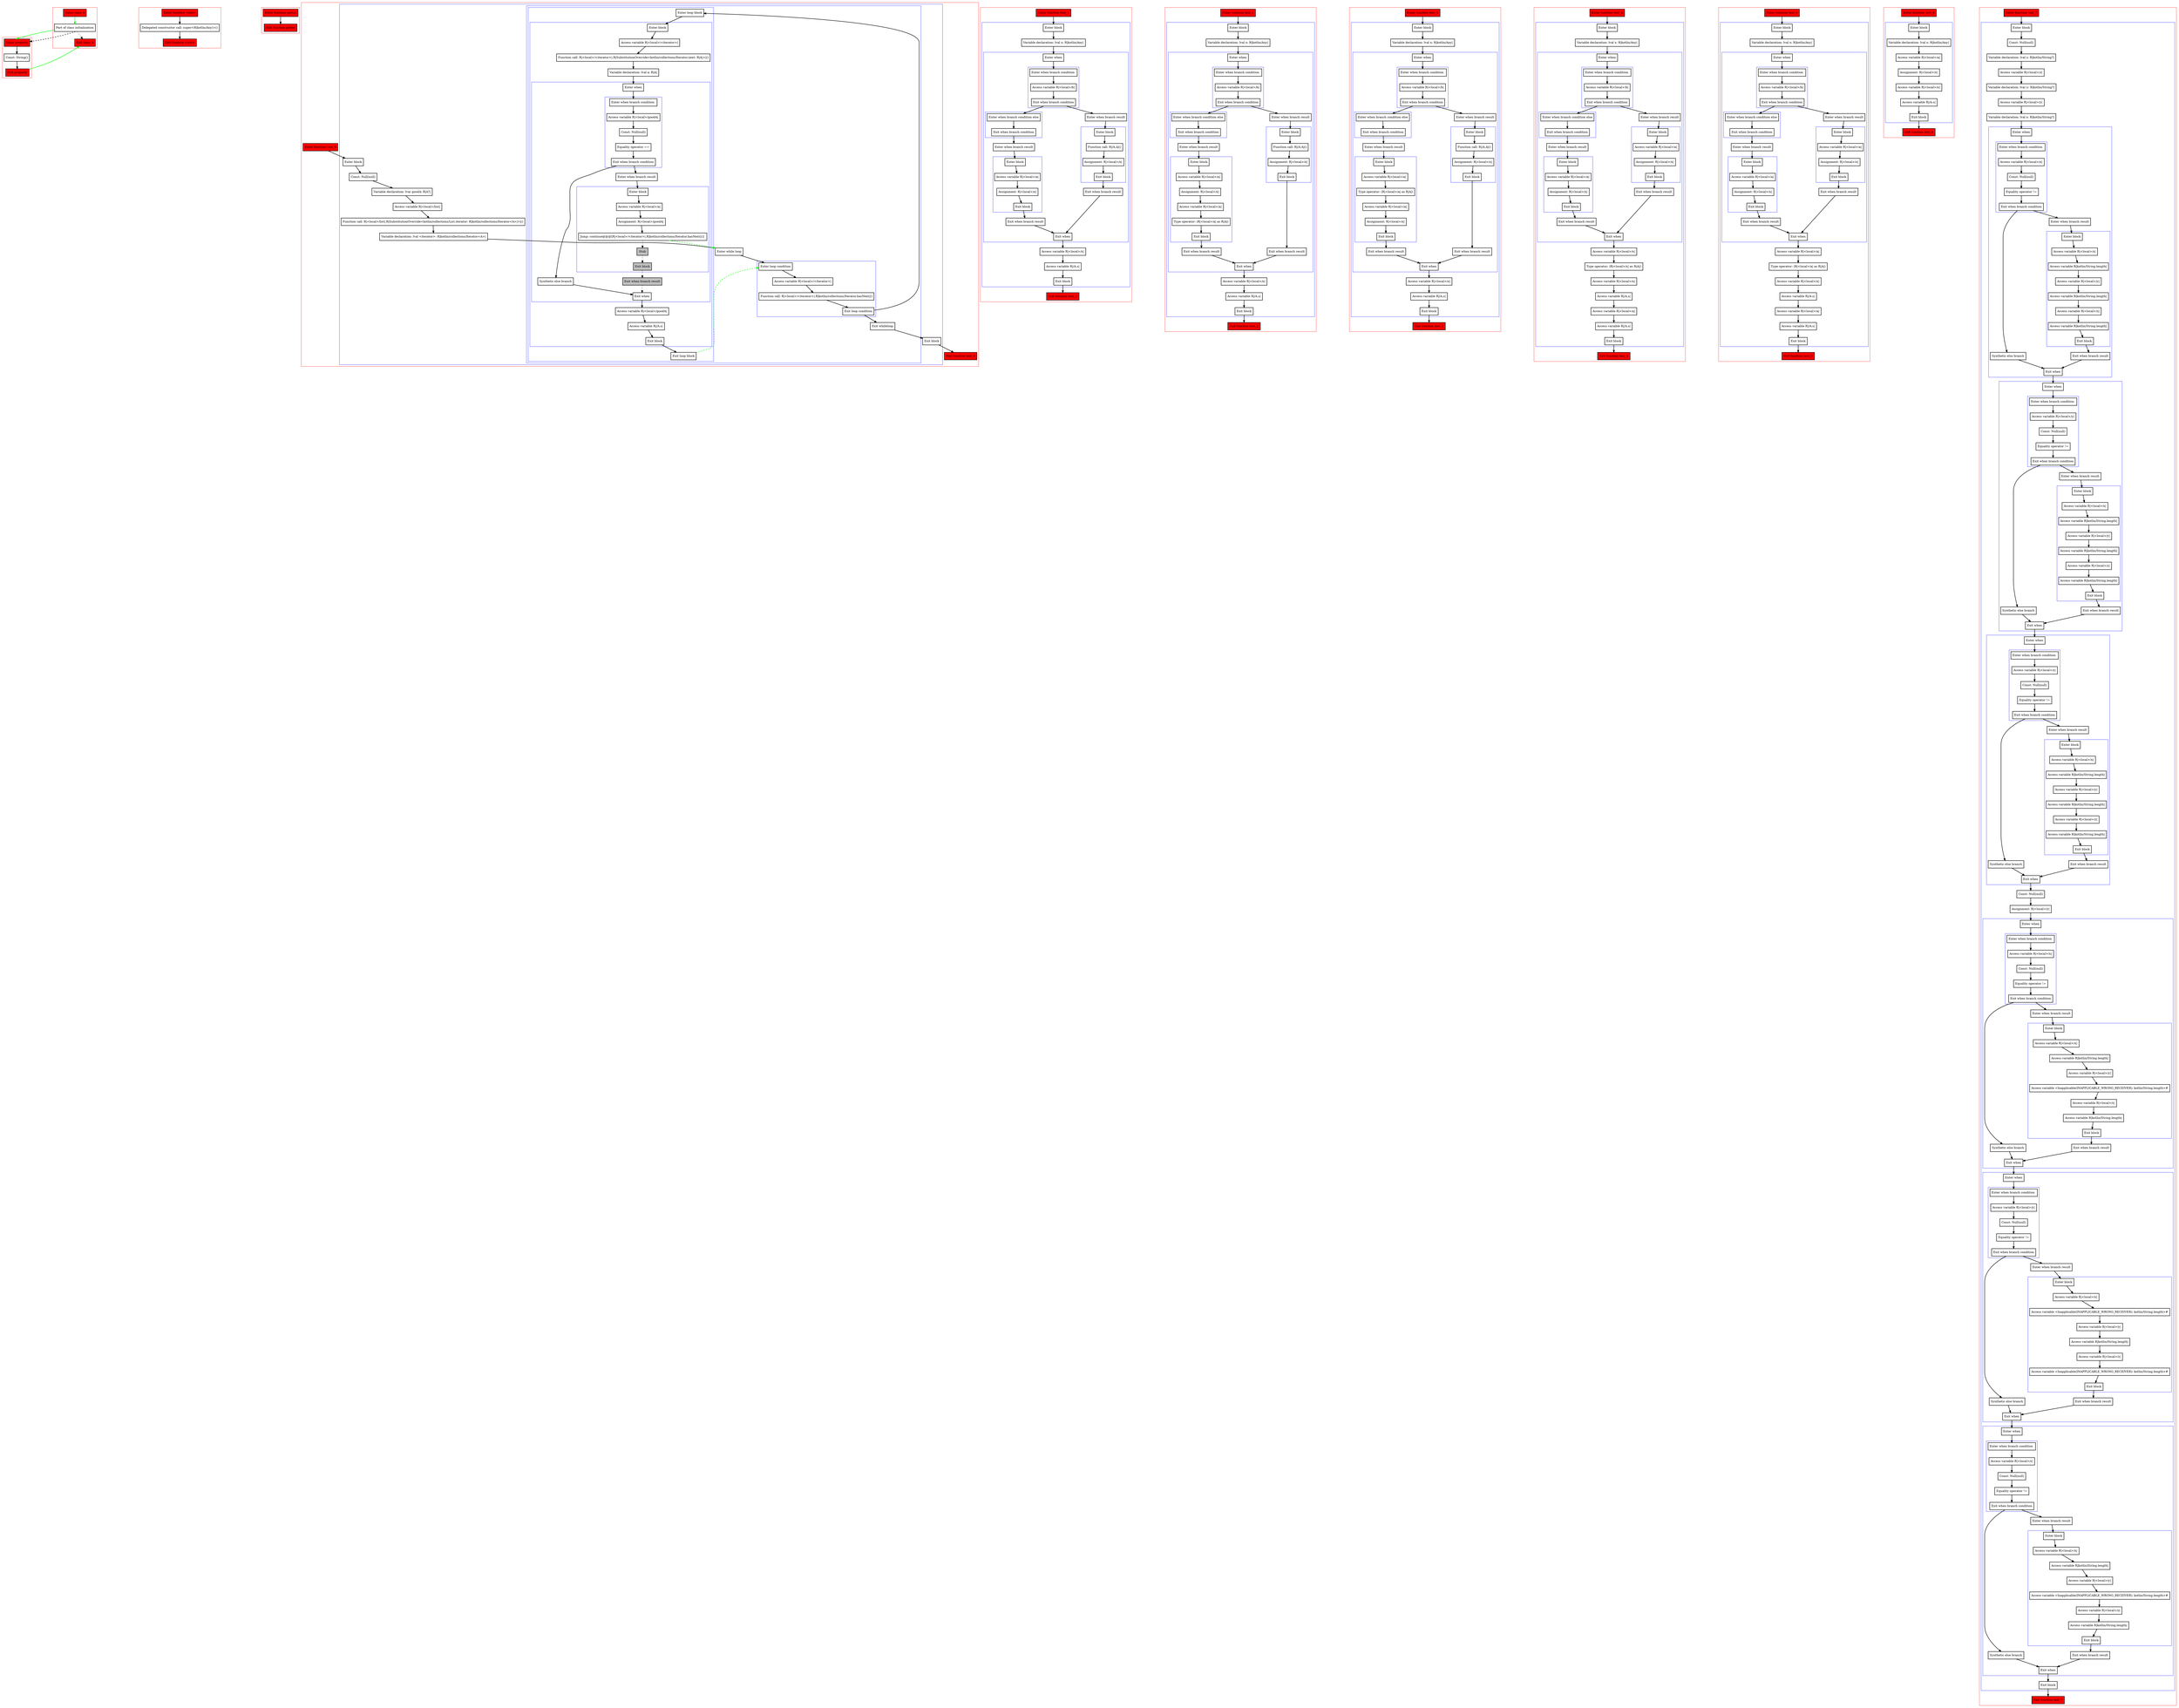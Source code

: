 digraph boundSmartcastsInBranches_kt {
    graph [nodesep=3]
    node [shape=box penwidth=2]
    edge [penwidth=2]

    subgraph cluster_0 {
        color=red
        0 [label="Enter class A" style="filled" fillcolor=red];
        1 [label="Part of class initialization"];
        2 [label="Exit class A" style="filled" fillcolor=red];
    }
    0 -> {1} [color=green];
    1 -> {2} [style=dotted];
    1 -> {8} [color=green];
    1 -> {8} [style=dashed];

    subgraph cluster_1 {
        color=red
        3 [label="Enter function <init>" style="filled" fillcolor=red];
        4 [label="Delegated constructor call: super<R|kotlin/Any|>()"];
        5 [label="Exit function <init>" style="filled" fillcolor=red];
    }
    3 -> {4};
    4 -> {5};

    subgraph cluster_2 {
        color=red
        6 [label="Enter function getter" style="filled" fillcolor=red];
        7 [label="Exit function getter" style="filled" fillcolor=red];
    }
    6 -> {7};

    subgraph cluster_3 {
        color=red
        8 [label="Enter property" style="filled" fillcolor=red];
        9 [label="Const: String()"];
        10 [label="Exit property" style="filled" fillcolor=red];
    }
    8 -> {9};
    9 -> {10};
    10 -> {2} [color=green];

    subgraph cluster_4 {
        color=red
        11 [label="Enter function test_0" style="filled" fillcolor=red];
        subgraph cluster_5 {
            color=blue
            12 [label="Enter block"];
            13 [label="Const: Null(null)"];
            14 [label="Variable declaration: lvar goodA: R|A?|"];
            15 [label="Access variable R|<local>/list|"];
            16 [label="Function call: R|<local>/list|.R|SubstitutionOverride<kotlin/collections/List.iterator: R|kotlin/collections/Iterator<A>|>|()"];
            17 [label="Variable declaration: lval <iterator>: R|kotlin/collections/Iterator<A>|"];
            subgraph cluster_6 {
                color=blue
                18 [label="Enter while loop"];
                subgraph cluster_7 {
                    color=blue
                    19 [label="Enter loop condition"];
                    20 [label="Access variable R|<local>/<iterator>|"];
                    21 [label="Function call: R|<local>/<iterator>|.R|kotlin/collections/Iterator.hasNext|()"];
                    22 [label="Exit loop condition"];
                }
                subgraph cluster_8 {
                    color=blue
                    23 [label="Enter loop block"];
                    subgraph cluster_9 {
                        color=blue
                        24 [label="Enter block"];
                        25 [label="Access variable R|<local>/<iterator>|"];
                        26 [label="Function call: R|<local>/<iterator>|.R|SubstitutionOverride<kotlin/collections/Iterator.next: R|A|>|()"];
                        27 [label="Variable declaration: lval a: R|A|"];
                        subgraph cluster_10 {
                            color=blue
                            28 [label="Enter when"];
                            subgraph cluster_11 {
                                color=blue
                                29 [label="Enter when branch condition "];
                                30 [label="Access variable R|<local>/goodA|"];
                                31 [label="Const: Null(null)"];
                                32 [label="Equality operator =="];
                                33 [label="Exit when branch condition"];
                            }
                            34 [label="Synthetic else branch"];
                            35 [label="Enter when branch result"];
                            subgraph cluster_12 {
                                color=blue
                                36 [label="Enter block"];
                                37 [label="Access variable R|<local>/a|"];
                                38 [label="Assignment: R|<local>/goodA|"];
                                39 [label="Jump: continue@@@[R|<local>/<iterator>|.R|kotlin/collections/Iterator.hasNext|()] "];
                                40 [label="Stub" style="filled" fillcolor=gray];
                                41 [label="Exit block" style="filled" fillcolor=gray];
                            }
                            42 [label="Exit when branch result" style="filled" fillcolor=gray];
                            43 [label="Exit when"];
                        }
                        44 [label="Access variable R|<local>/goodA|"];
                        45 [label="Access variable R|/A.s|"];
                        46 [label="Exit block"];
                    }
                    47 [label="Exit loop block"];
                }
                48 [label="Exit whileloop"];
            }
            49 [label="Exit block"];
        }
        50 [label="Exit function test_0" style="filled" fillcolor=red];
    }
    11 -> {12};
    12 -> {13};
    13 -> {14};
    14 -> {15};
    15 -> {16};
    16 -> {17};
    17 -> {18};
    18 -> {19};
    19 -> {20};
    20 -> {21};
    21 -> {22};
    22 -> {48 23};
    23 -> {24};
    24 -> {25};
    25 -> {26};
    26 -> {27};
    27 -> {28};
    28 -> {29};
    29 -> {30};
    30 -> {31};
    31 -> {32};
    32 -> {33};
    33 -> {35 34};
    34 -> {43};
    35 -> {36};
    36 -> {37};
    37 -> {38};
    38 -> {39};
    39 -> {40} [style=dotted];
    39 -> {18} [color=green style=dashed];
    40 -> {41} [style=dotted];
    41 -> {42} [style=dotted];
    42 -> {43} [style=dotted];
    43 -> {44};
    44 -> {45};
    45 -> {46};
    46 -> {47};
    47 -> {19} [color=green style=dashed];
    48 -> {49};
    49 -> {50};

    subgraph cluster_13 {
        color=red
        51 [label="Enter function test_1" style="filled" fillcolor=red];
        subgraph cluster_14 {
            color=blue
            52 [label="Enter block"];
            53 [label="Variable declaration: lval x: R|kotlin/Any|"];
            subgraph cluster_15 {
                color=blue
                54 [label="Enter when"];
                subgraph cluster_16 {
                    color=blue
                    55 [label="Enter when branch condition "];
                    56 [label="Access variable R|<local>/b|"];
                    57 [label="Exit when branch condition"];
                }
                subgraph cluster_17 {
                    color=blue
                    58 [label="Enter when branch condition else"];
                    59 [label="Exit when branch condition"];
                }
                60 [label="Enter when branch result"];
                subgraph cluster_18 {
                    color=blue
                    61 [label="Enter block"];
                    62 [label="Access variable R|<local>/a|"];
                    63 [label="Assignment: R|<local>/x|"];
                    64 [label="Exit block"];
                }
                65 [label="Exit when branch result"];
                66 [label="Enter when branch result"];
                subgraph cluster_19 {
                    color=blue
                    67 [label="Enter block"];
                    68 [label="Function call: R|/A.A|()"];
                    69 [label="Assignment: R|<local>/x|"];
                    70 [label="Exit block"];
                }
                71 [label="Exit when branch result"];
                72 [label="Exit when"];
            }
            73 [label="Access variable R|<local>/x|"];
            74 [label="Access variable R|/A.s|"];
            75 [label="Exit block"];
        }
        76 [label="Exit function test_1" style="filled" fillcolor=red];
    }
    51 -> {52};
    52 -> {53};
    53 -> {54};
    54 -> {55};
    55 -> {56};
    56 -> {57};
    57 -> {66 58};
    58 -> {59};
    59 -> {60};
    60 -> {61};
    61 -> {62};
    62 -> {63};
    63 -> {64};
    64 -> {65};
    65 -> {72};
    66 -> {67};
    67 -> {68};
    68 -> {69};
    69 -> {70};
    70 -> {71};
    71 -> {72};
    72 -> {73};
    73 -> {74};
    74 -> {75};
    75 -> {76};

    subgraph cluster_20 {
        color=red
        77 [label="Enter function test_2" style="filled" fillcolor=red];
        subgraph cluster_21 {
            color=blue
            78 [label="Enter block"];
            79 [label="Variable declaration: lval x: R|kotlin/Any|"];
            subgraph cluster_22 {
                color=blue
                80 [label="Enter when"];
                subgraph cluster_23 {
                    color=blue
                    81 [label="Enter when branch condition "];
                    82 [label="Access variable R|<local>/b|"];
                    83 [label="Exit when branch condition"];
                }
                subgraph cluster_24 {
                    color=blue
                    84 [label="Enter when branch condition else"];
                    85 [label="Exit when branch condition"];
                }
                86 [label="Enter when branch result"];
                subgraph cluster_25 {
                    color=blue
                    87 [label="Enter block"];
                    88 [label="Access variable R|<local>/a|"];
                    89 [label="Assignment: R|<local>/x|"];
                    90 [label="Access variable R|<local>/a|"];
                    91 [label="Type operator: (R|<local>/a| as R|A|)"];
                    92 [label="Exit block"];
                }
                93 [label="Exit when branch result"];
                94 [label="Enter when branch result"];
                subgraph cluster_26 {
                    color=blue
                    95 [label="Enter block"];
                    96 [label="Function call: R|/A.A|()"];
                    97 [label="Assignment: R|<local>/x|"];
                    98 [label="Exit block"];
                }
                99 [label="Exit when branch result"];
                100 [label="Exit when"];
            }
            101 [label="Access variable R|<local>/x|"];
            102 [label="Access variable R|/A.s|"];
            103 [label="Exit block"];
        }
        104 [label="Exit function test_2" style="filled" fillcolor=red];
    }
    77 -> {78};
    78 -> {79};
    79 -> {80};
    80 -> {81};
    81 -> {82};
    82 -> {83};
    83 -> {94 84};
    84 -> {85};
    85 -> {86};
    86 -> {87};
    87 -> {88};
    88 -> {89};
    89 -> {90};
    90 -> {91};
    91 -> {92};
    92 -> {93};
    93 -> {100};
    94 -> {95};
    95 -> {96};
    96 -> {97};
    97 -> {98};
    98 -> {99};
    99 -> {100};
    100 -> {101};
    101 -> {102};
    102 -> {103};
    103 -> {104};

    subgraph cluster_27 {
        color=red
        105 [label="Enter function test_3" style="filled" fillcolor=red];
        subgraph cluster_28 {
            color=blue
            106 [label="Enter block"];
            107 [label="Variable declaration: lval x: R|kotlin/Any|"];
            subgraph cluster_29 {
                color=blue
                108 [label="Enter when"];
                subgraph cluster_30 {
                    color=blue
                    109 [label="Enter when branch condition "];
                    110 [label="Access variable R|<local>/b|"];
                    111 [label="Exit when branch condition"];
                }
                subgraph cluster_31 {
                    color=blue
                    112 [label="Enter when branch condition else"];
                    113 [label="Exit when branch condition"];
                }
                114 [label="Enter when branch result"];
                subgraph cluster_32 {
                    color=blue
                    115 [label="Enter block"];
                    116 [label="Access variable R|<local>/a|"];
                    117 [label="Type operator: (R|<local>/a| as R|A|)"];
                    118 [label="Access variable R|<local>/a|"];
                    119 [label="Assignment: R|<local>/x|"];
                    120 [label="Exit block"];
                }
                121 [label="Exit when branch result"];
                122 [label="Enter when branch result"];
                subgraph cluster_33 {
                    color=blue
                    123 [label="Enter block"];
                    124 [label="Function call: R|/A.A|()"];
                    125 [label="Assignment: R|<local>/x|"];
                    126 [label="Exit block"];
                }
                127 [label="Exit when branch result"];
                128 [label="Exit when"];
            }
            129 [label="Access variable R|<local>/x|"];
            130 [label="Access variable R|/A.s|"];
            131 [label="Exit block"];
        }
        132 [label="Exit function test_3" style="filled" fillcolor=red];
    }
    105 -> {106};
    106 -> {107};
    107 -> {108};
    108 -> {109};
    109 -> {110};
    110 -> {111};
    111 -> {122 112};
    112 -> {113};
    113 -> {114};
    114 -> {115};
    115 -> {116};
    116 -> {117};
    117 -> {118};
    118 -> {119};
    119 -> {120};
    120 -> {121};
    121 -> {128};
    122 -> {123};
    123 -> {124};
    124 -> {125};
    125 -> {126};
    126 -> {127};
    127 -> {128};
    128 -> {129};
    129 -> {130};
    130 -> {131};
    131 -> {132};

    subgraph cluster_34 {
        color=red
        133 [label="Enter function test_4" style="filled" fillcolor=red];
        subgraph cluster_35 {
            color=blue
            134 [label="Enter block"];
            135 [label="Variable declaration: lval x: R|kotlin/Any|"];
            subgraph cluster_36 {
                color=blue
                136 [label="Enter when"];
                subgraph cluster_37 {
                    color=blue
                    137 [label="Enter when branch condition "];
                    138 [label="Access variable R|<local>/b|"];
                    139 [label="Exit when branch condition"];
                }
                subgraph cluster_38 {
                    color=blue
                    140 [label="Enter when branch condition else"];
                    141 [label="Exit when branch condition"];
                }
                142 [label="Enter when branch result"];
                subgraph cluster_39 {
                    color=blue
                    143 [label="Enter block"];
                    144 [label="Access variable R|<local>/a|"];
                    145 [label="Assignment: R|<local>/x|"];
                    146 [label="Exit block"];
                }
                147 [label="Exit when branch result"];
                148 [label="Enter when branch result"];
                subgraph cluster_40 {
                    color=blue
                    149 [label="Enter block"];
                    150 [label="Access variable R|<local>/a|"];
                    151 [label="Assignment: R|<local>/x|"];
                    152 [label="Exit block"];
                }
                153 [label="Exit when branch result"];
                154 [label="Exit when"];
            }
            155 [label="Access variable R|<local>/x|"];
            156 [label="Type operator: (R|<local>/x| as R|A|)"];
            157 [label="Access variable R|<local>/x|"];
            158 [label="Access variable R|/A.s|"];
            159 [label="Access variable R|<local>/a|"];
            160 [label="Access variable R|/A.s|"];
            161 [label="Exit block"];
        }
        162 [label="Exit function test_4" style="filled" fillcolor=red];
    }
    133 -> {134};
    134 -> {135};
    135 -> {136};
    136 -> {137};
    137 -> {138};
    138 -> {139};
    139 -> {148 140};
    140 -> {141};
    141 -> {142};
    142 -> {143};
    143 -> {144};
    144 -> {145};
    145 -> {146};
    146 -> {147};
    147 -> {154};
    148 -> {149};
    149 -> {150};
    150 -> {151};
    151 -> {152};
    152 -> {153};
    153 -> {154};
    154 -> {155};
    155 -> {156};
    156 -> {157};
    157 -> {158};
    158 -> {159};
    159 -> {160};
    160 -> {161};
    161 -> {162};

    subgraph cluster_41 {
        color=red
        163 [label="Enter function test_5" style="filled" fillcolor=red];
        subgraph cluster_42 {
            color=blue
            164 [label="Enter block"];
            165 [label="Variable declaration: lval x: R|kotlin/Any|"];
            subgraph cluster_43 {
                color=blue
                166 [label="Enter when"];
                subgraph cluster_44 {
                    color=blue
                    167 [label="Enter when branch condition "];
                    168 [label="Access variable R|<local>/b|"];
                    169 [label="Exit when branch condition"];
                }
                subgraph cluster_45 {
                    color=blue
                    170 [label="Enter when branch condition else"];
                    171 [label="Exit when branch condition"];
                }
                172 [label="Enter when branch result"];
                subgraph cluster_46 {
                    color=blue
                    173 [label="Enter block"];
                    174 [label="Access variable R|<local>/a|"];
                    175 [label="Assignment: R|<local>/x|"];
                    176 [label="Exit block"];
                }
                177 [label="Exit when branch result"];
                178 [label="Enter when branch result"];
                subgraph cluster_47 {
                    color=blue
                    179 [label="Enter block"];
                    180 [label="Access variable R|<local>/a|"];
                    181 [label="Assignment: R|<local>/x|"];
                    182 [label="Exit block"];
                }
                183 [label="Exit when branch result"];
                184 [label="Exit when"];
            }
            185 [label="Access variable R|<local>/a|"];
            186 [label="Type operator: (R|<local>/a| as R|A|)"];
            187 [label="Access variable R|<local>/x|"];
            188 [label="Access variable R|/A.s|"];
            189 [label="Access variable R|<local>/a|"];
            190 [label="Access variable R|/A.s|"];
            191 [label="Exit block"];
        }
        192 [label="Exit function test_5" style="filled" fillcolor=red];
    }
    163 -> {164};
    164 -> {165};
    165 -> {166};
    166 -> {167};
    167 -> {168};
    168 -> {169};
    169 -> {178 170};
    170 -> {171};
    171 -> {172};
    172 -> {173};
    173 -> {174};
    174 -> {175};
    175 -> {176};
    176 -> {177};
    177 -> {184};
    178 -> {179};
    179 -> {180};
    180 -> {181};
    181 -> {182};
    182 -> {183};
    183 -> {184};
    184 -> {185};
    185 -> {186};
    186 -> {187};
    187 -> {188};
    188 -> {189};
    189 -> {190};
    190 -> {191};
    191 -> {192};

    subgraph cluster_48 {
        color=red
        193 [label="Enter function test_6" style="filled" fillcolor=red];
        subgraph cluster_49 {
            color=blue
            194 [label="Enter block"];
            195 [label="Variable declaration: lval x: R|kotlin/Any|"];
            196 [label="Access variable R|<local>/a|"];
            197 [label="Assignment: R|<local>/x|"];
            198 [label="Access variable R|<local>/x|"];
            199 [label="Access variable R|/A.s|"];
            200 [label="Exit block"];
        }
        201 [label="Exit function test_6" style="filled" fillcolor=red];
    }
    193 -> {194};
    194 -> {195};
    195 -> {196};
    196 -> {197};
    197 -> {198};
    198 -> {199};
    199 -> {200};
    200 -> {201};

    subgraph cluster_50 {
        color=red
        202 [label="Enter function test_7" style="filled" fillcolor=red];
        subgraph cluster_51 {
            color=blue
            203 [label="Enter block"];
            204 [label="Const: Null(null)"];
            205 [label="Variable declaration: lval z: R|kotlin/String?|"];
            206 [label="Access variable R|<local>/z|"];
            207 [label="Variable declaration: lvar y: R|kotlin/String?|"];
            208 [label="Access variable R|<local>/y|"];
            209 [label="Variable declaration: lval x: R|kotlin/String?|"];
            subgraph cluster_52 {
                color=blue
                210 [label="Enter when"];
                subgraph cluster_53 {
                    color=blue
                    211 [label="Enter when branch condition "];
                    212 [label="Access variable R|<local>/x|"];
                    213 [label="Const: Null(null)"];
                    214 [label="Equality operator !="];
                    215 [label="Exit when branch condition"];
                }
                216 [label="Synthetic else branch"];
                217 [label="Enter when branch result"];
                subgraph cluster_54 {
                    color=blue
                    218 [label="Enter block"];
                    219 [label="Access variable R|<local>/x|"];
                    220 [label="Access variable R|kotlin/String.length|"];
                    221 [label="Access variable R|<local>/y|"];
                    222 [label="Access variable R|kotlin/String.length|"];
                    223 [label="Access variable R|<local>/z|"];
                    224 [label="Access variable R|kotlin/String.length|"];
                    225 [label="Exit block"];
                }
                226 [label="Exit when branch result"];
                227 [label="Exit when"];
            }
            subgraph cluster_55 {
                color=blue
                228 [label="Enter when"];
                subgraph cluster_56 {
                    color=blue
                    229 [label="Enter when branch condition "];
                    230 [label="Access variable R|<local>/y|"];
                    231 [label="Const: Null(null)"];
                    232 [label="Equality operator !="];
                    233 [label="Exit when branch condition"];
                }
                234 [label="Synthetic else branch"];
                235 [label="Enter when branch result"];
                subgraph cluster_57 {
                    color=blue
                    236 [label="Enter block"];
                    237 [label="Access variable R|<local>/x|"];
                    238 [label="Access variable R|kotlin/String.length|"];
                    239 [label="Access variable R|<local>/y|"];
                    240 [label="Access variable R|kotlin/String.length|"];
                    241 [label="Access variable R|<local>/z|"];
                    242 [label="Access variable R|kotlin/String.length|"];
                    243 [label="Exit block"];
                }
                244 [label="Exit when branch result"];
                245 [label="Exit when"];
            }
            subgraph cluster_58 {
                color=blue
                246 [label="Enter when"];
                subgraph cluster_59 {
                    color=blue
                    247 [label="Enter when branch condition "];
                    248 [label="Access variable R|<local>/z|"];
                    249 [label="Const: Null(null)"];
                    250 [label="Equality operator !="];
                    251 [label="Exit when branch condition"];
                }
                252 [label="Synthetic else branch"];
                253 [label="Enter when branch result"];
                subgraph cluster_60 {
                    color=blue
                    254 [label="Enter block"];
                    255 [label="Access variable R|<local>/x|"];
                    256 [label="Access variable R|kotlin/String.length|"];
                    257 [label="Access variable R|<local>/y|"];
                    258 [label="Access variable R|kotlin/String.length|"];
                    259 [label="Access variable R|<local>/z|"];
                    260 [label="Access variable R|kotlin/String.length|"];
                    261 [label="Exit block"];
                }
                262 [label="Exit when branch result"];
                263 [label="Exit when"];
            }
            264 [label="Const: Null(null)"];
            265 [label="Assignment: R|<local>/y|"];
            subgraph cluster_61 {
                color=blue
                266 [label="Enter when"];
                subgraph cluster_62 {
                    color=blue
                    267 [label="Enter when branch condition "];
                    268 [label="Access variable R|<local>/x|"];
                    269 [label="Const: Null(null)"];
                    270 [label="Equality operator !="];
                    271 [label="Exit when branch condition"];
                }
                272 [label="Synthetic else branch"];
                273 [label="Enter when branch result"];
                subgraph cluster_63 {
                    color=blue
                    274 [label="Enter block"];
                    275 [label="Access variable R|<local>/x|"];
                    276 [label="Access variable R|kotlin/String.length|"];
                    277 [label="Access variable R|<local>/y|"];
                    278 [label="Access variable <Inapplicable(INAPPLICABLE_WRONG_RECEIVER): kotlin/String.length>#"];
                    279 [label="Access variable R|<local>/z|"];
                    280 [label="Access variable R|kotlin/String.length|"];
                    281 [label="Exit block"];
                }
                282 [label="Exit when branch result"];
                283 [label="Exit when"];
            }
            subgraph cluster_64 {
                color=blue
                284 [label="Enter when"];
                subgraph cluster_65 {
                    color=blue
                    285 [label="Enter when branch condition "];
                    286 [label="Access variable R|<local>/y|"];
                    287 [label="Const: Null(null)"];
                    288 [label="Equality operator !="];
                    289 [label="Exit when branch condition"];
                }
                290 [label="Synthetic else branch"];
                291 [label="Enter when branch result"];
                subgraph cluster_66 {
                    color=blue
                    292 [label="Enter block"];
                    293 [label="Access variable R|<local>/x|"];
                    294 [label="Access variable <Inapplicable(INAPPLICABLE_WRONG_RECEIVER): kotlin/String.length>#"];
                    295 [label="Access variable R|<local>/y|"];
                    296 [label="Access variable R|kotlin/String.length|"];
                    297 [label="Access variable R|<local>/z|"];
                    298 [label="Access variable <Inapplicable(INAPPLICABLE_WRONG_RECEIVER): kotlin/String.length>#"];
                    299 [label="Exit block"];
                }
                300 [label="Exit when branch result"];
                301 [label="Exit when"];
            }
            subgraph cluster_67 {
                color=blue
                302 [label="Enter when"];
                subgraph cluster_68 {
                    color=blue
                    303 [label="Enter when branch condition "];
                    304 [label="Access variable R|<local>/z|"];
                    305 [label="Const: Null(null)"];
                    306 [label="Equality operator !="];
                    307 [label="Exit when branch condition"];
                }
                308 [label="Synthetic else branch"];
                309 [label="Enter when branch result"];
                subgraph cluster_69 {
                    color=blue
                    310 [label="Enter block"];
                    311 [label="Access variable R|<local>/x|"];
                    312 [label="Access variable R|kotlin/String.length|"];
                    313 [label="Access variable R|<local>/y|"];
                    314 [label="Access variable <Inapplicable(INAPPLICABLE_WRONG_RECEIVER): kotlin/String.length>#"];
                    315 [label="Access variable R|<local>/z|"];
                    316 [label="Access variable R|kotlin/String.length|"];
                    317 [label="Exit block"];
                }
                318 [label="Exit when branch result"];
                319 [label="Exit when"];
            }
            320 [label="Exit block"];
        }
        321 [label="Exit function test_7" style="filled" fillcolor=red];
    }
    202 -> {203};
    203 -> {204};
    204 -> {205};
    205 -> {206};
    206 -> {207};
    207 -> {208};
    208 -> {209};
    209 -> {210};
    210 -> {211};
    211 -> {212};
    212 -> {213};
    213 -> {214};
    214 -> {215};
    215 -> {217 216};
    216 -> {227};
    217 -> {218};
    218 -> {219};
    219 -> {220};
    220 -> {221};
    221 -> {222};
    222 -> {223};
    223 -> {224};
    224 -> {225};
    225 -> {226};
    226 -> {227};
    227 -> {228};
    228 -> {229};
    229 -> {230};
    230 -> {231};
    231 -> {232};
    232 -> {233};
    233 -> {235 234};
    234 -> {245};
    235 -> {236};
    236 -> {237};
    237 -> {238};
    238 -> {239};
    239 -> {240};
    240 -> {241};
    241 -> {242};
    242 -> {243};
    243 -> {244};
    244 -> {245};
    245 -> {246};
    246 -> {247};
    247 -> {248};
    248 -> {249};
    249 -> {250};
    250 -> {251};
    251 -> {253 252};
    252 -> {263};
    253 -> {254};
    254 -> {255};
    255 -> {256};
    256 -> {257};
    257 -> {258};
    258 -> {259};
    259 -> {260};
    260 -> {261};
    261 -> {262};
    262 -> {263};
    263 -> {264};
    264 -> {265};
    265 -> {266};
    266 -> {267};
    267 -> {268};
    268 -> {269};
    269 -> {270};
    270 -> {271};
    271 -> {273 272};
    272 -> {283};
    273 -> {274};
    274 -> {275};
    275 -> {276};
    276 -> {277};
    277 -> {278};
    278 -> {279};
    279 -> {280};
    280 -> {281};
    281 -> {282};
    282 -> {283};
    283 -> {284};
    284 -> {285};
    285 -> {286};
    286 -> {287};
    287 -> {288};
    288 -> {289};
    289 -> {291 290};
    290 -> {301};
    291 -> {292};
    292 -> {293};
    293 -> {294};
    294 -> {295};
    295 -> {296};
    296 -> {297};
    297 -> {298};
    298 -> {299};
    299 -> {300};
    300 -> {301};
    301 -> {302};
    302 -> {303};
    303 -> {304};
    304 -> {305};
    305 -> {306};
    306 -> {307};
    307 -> {309 308};
    308 -> {319};
    309 -> {310};
    310 -> {311};
    311 -> {312};
    312 -> {313};
    313 -> {314};
    314 -> {315};
    315 -> {316};
    316 -> {317};
    317 -> {318};
    318 -> {319};
    319 -> {320};
    320 -> {321};

}
